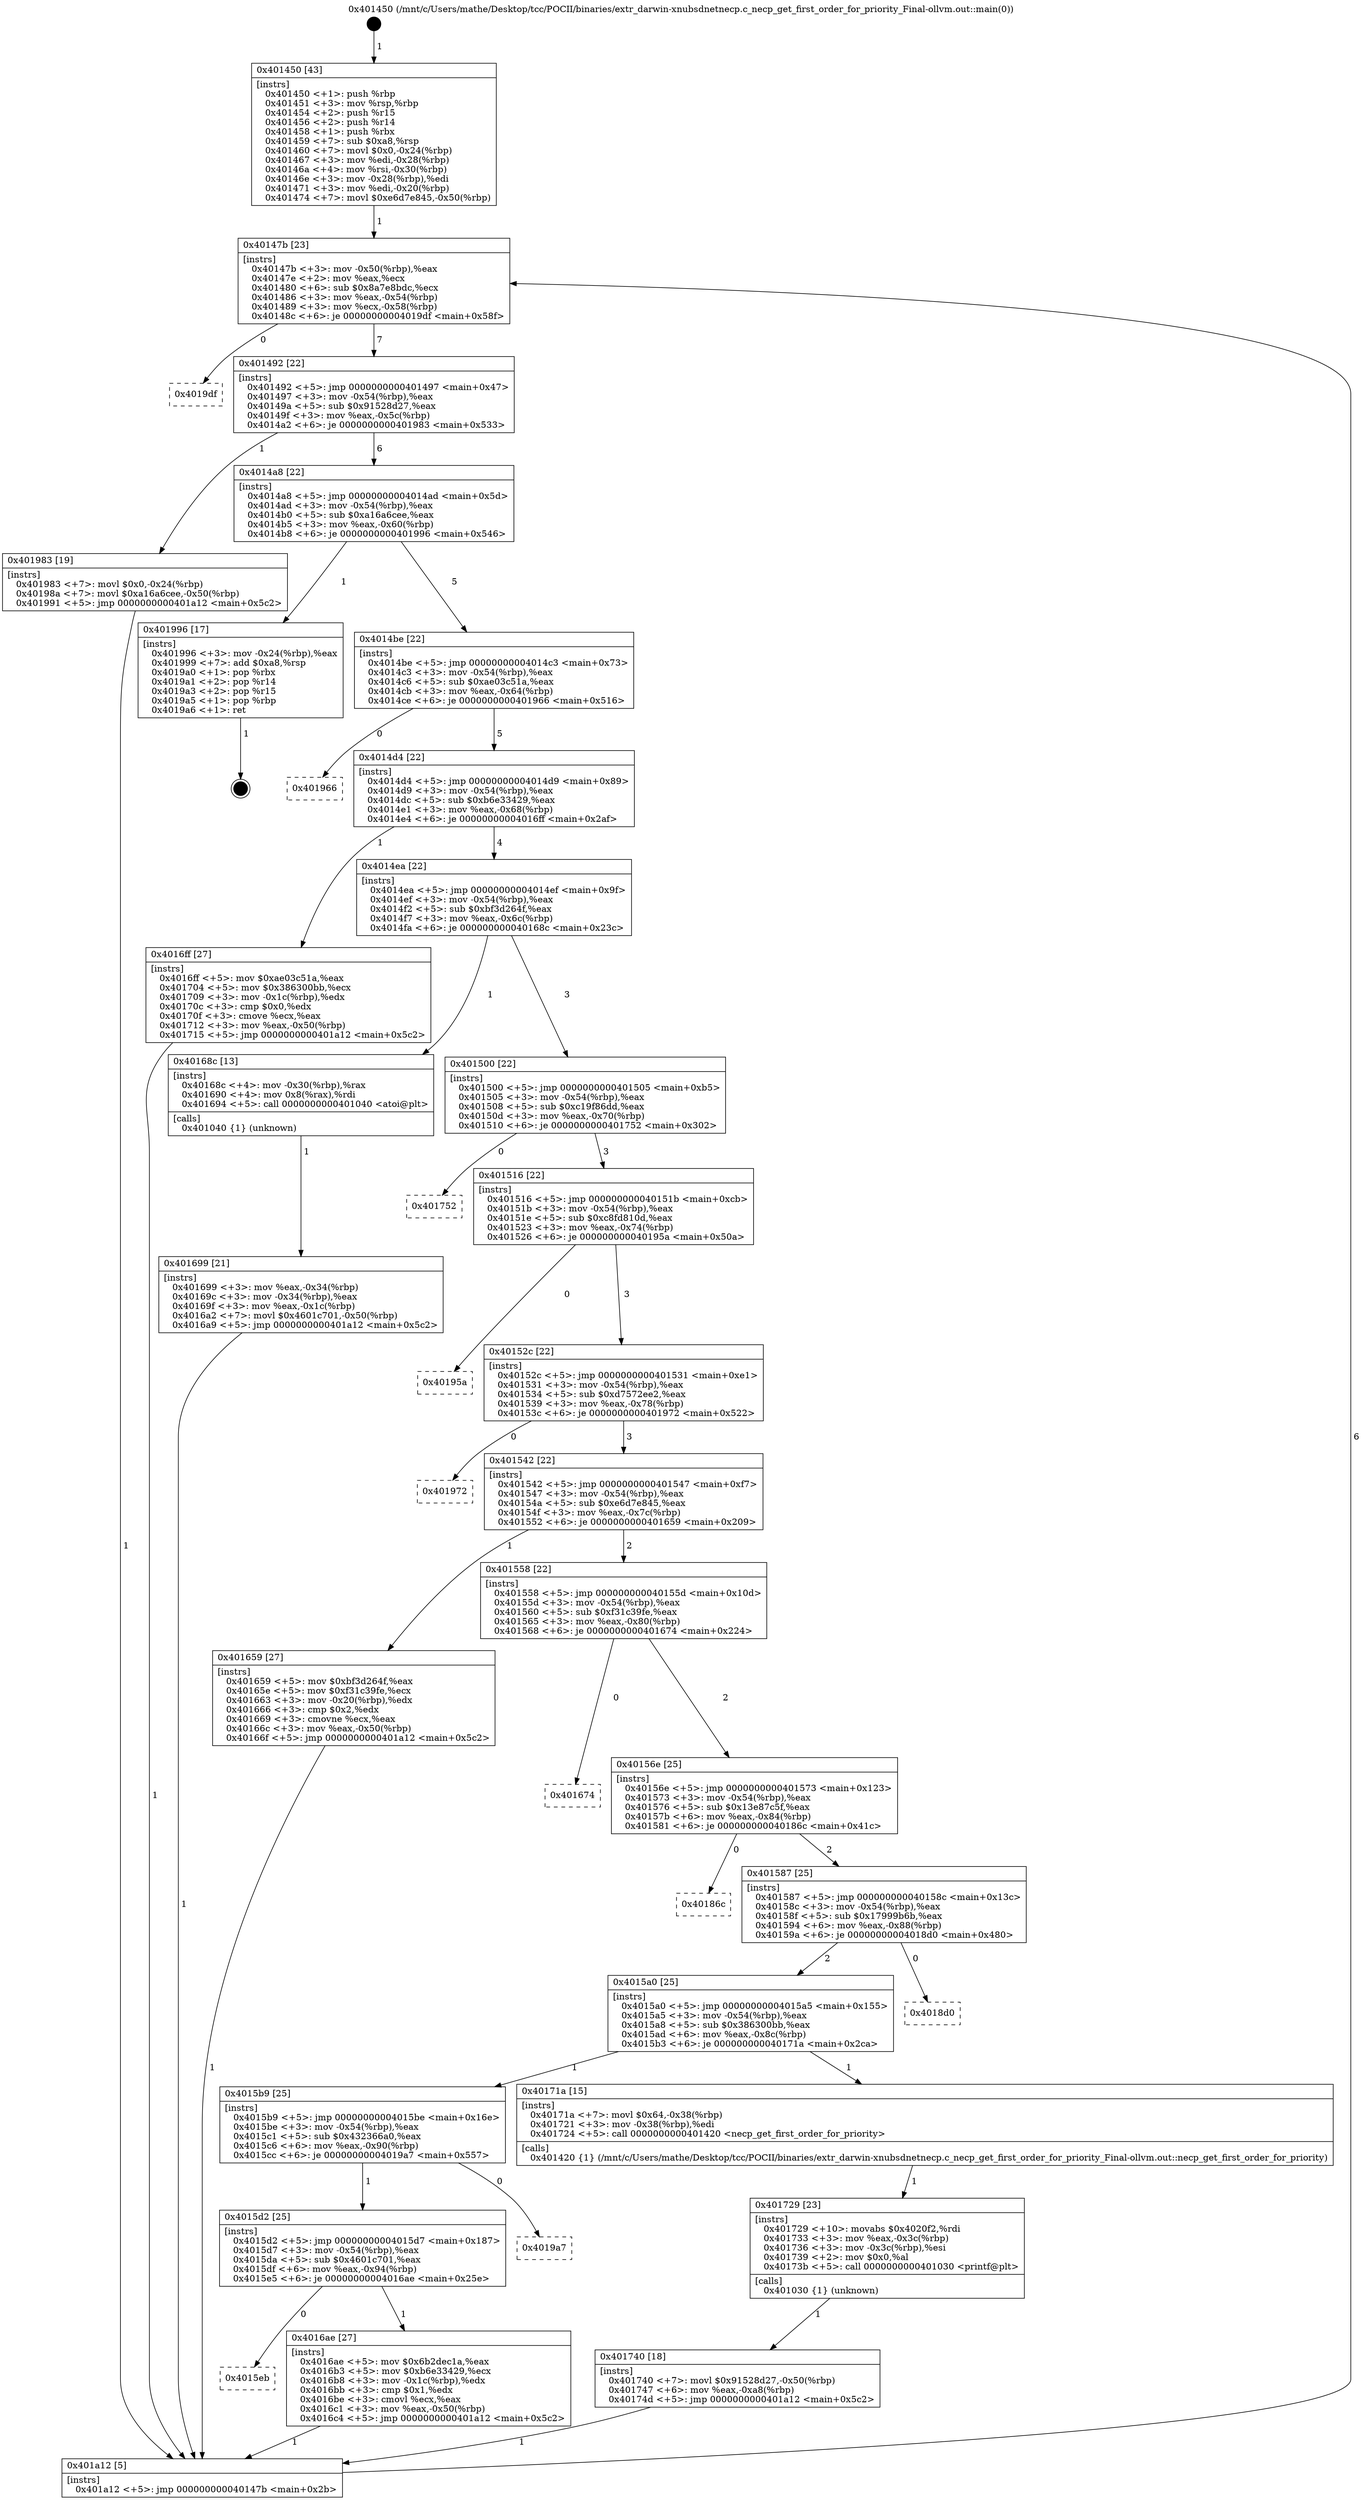 digraph "0x401450" {
  label = "0x401450 (/mnt/c/Users/mathe/Desktop/tcc/POCII/binaries/extr_darwin-xnubsdnetnecp.c_necp_get_first_order_for_priority_Final-ollvm.out::main(0))"
  labelloc = "t"
  node[shape=record]

  Entry [label="",width=0.3,height=0.3,shape=circle,fillcolor=black,style=filled]
  "0x40147b" [label="{
     0x40147b [23]\l
     | [instrs]\l
     &nbsp;&nbsp;0x40147b \<+3\>: mov -0x50(%rbp),%eax\l
     &nbsp;&nbsp;0x40147e \<+2\>: mov %eax,%ecx\l
     &nbsp;&nbsp;0x401480 \<+6\>: sub $0x8a7e8bdc,%ecx\l
     &nbsp;&nbsp;0x401486 \<+3\>: mov %eax,-0x54(%rbp)\l
     &nbsp;&nbsp;0x401489 \<+3\>: mov %ecx,-0x58(%rbp)\l
     &nbsp;&nbsp;0x40148c \<+6\>: je 00000000004019df \<main+0x58f\>\l
  }"]
  "0x4019df" [label="{
     0x4019df\l
  }", style=dashed]
  "0x401492" [label="{
     0x401492 [22]\l
     | [instrs]\l
     &nbsp;&nbsp;0x401492 \<+5\>: jmp 0000000000401497 \<main+0x47\>\l
     &nbsp;&nbsp;0x401497 \<+3\>: mov -0x54(%rbp),%eax\l
     &nbsp;&nbsp;0x40149a \<+5\>: sub $0x91528d27,%eax\l
     &nbsp;&nbsp;0x40149f \<+3\>: mov %eax,-0x5c(%rbp)\l
     &nbsp;&nbsp;0x4014a2 \<+6\>: je 0000000000401983 \<main+0x533\>\l
  }"]
  Exit [label="",width=0.3,height=0.3,shape=circle,fillcolor=black,style=filled,peripheries=2]
  "0x401983" [label="{
     0x401983 [19]\l
     | [instrs]\l
     &nbsp;&nbsp;0x401983 \<+7\>: movl $0x0,-0x24(%rbp)\l
     &nbsp;&nbsp;0x40198a \<+7\>: movl $0xa16a6cee,-0x50(%rbp)\l
     &nbsp;&nbsp;0x401991 \<+5\>: jmp 0000000000401a12 \<main+0x5c2\>\l
  }"]
  "0x4014a8" [label="{
     0x4014a8 [22]\l
     | [instrs]\l
     &nbsp;&nbsp;0x4014a8 \<+5\>: jmp 00000000004014ad \<main+0x5d\>\l
     &nbsp;&nbsp;0x4014ad \<+3\>: mov -0x54(%rbp),%eax\l
     &nbsp;&nbsp;0x4014b0 \<+5\>: sub $0xa16a6cee,%eax\l
     &nbsp;&nbsp;0x4014b5 \<+3\>: mov %eax,-0x60(%rbp)\l
     &nbsp;&nbsp;0x4014b8 \<+6\>: je 0000000000401996 \<main+0x546\>\l
  }"]
  "0x401740" [label="{
     0x401740 [18]\l
     | [instrs]\l
     &nbsp;&nbsp;0x401740 \<+7\>: movl $0x91528d27,-0x50(%rbp)\l
     &nbsp;&nbsp;0x401747 \<+6\>: mov %eax,-0xa8(%rbp)\l
     &nbsp;&nbsp;0x40174d \<+5\>: jmp 0000000000401a12 \<main+0x5c2\>\l
  }"]
  "0x401996" [label="{
     0x401996 [17]\l
     | [instrs]\l
     &nbsp;&nbsp;0x401996 \<+3\>: mov -0x24(%rbp),%eax\l
     &nbsp;&nbsp;0x401999 \<+7\>: add $0xa8,%rsp\l
     &nbsp;&nbsp;0x4019a0 \<+1\>: pop %rbx\l
     &nbsp;&nbsp;0x4019a1 \<+2\>: pop %r14\l
     &nbsp;&nbsp;0x4019a3 \<+2\>: pop %r15\l
     &nbsp;&nbsp;0x4019a5 \<+1\>: pop %rbp\l
     &nbsp;&nbsp;0x4019a6 \<+1\>: ret\l
  }"]
  "0x4014be" [label="{
     0x4014be [22]\l
     | [instrs]\l
     &nbsp;&nbsp;0x4014be \<+5\>: jmp 00000000004014c3 \<main+0x73\>\l
     &nbsp;&nbsp;0x4014c3 \<+3\>: mov -0x54(%rbp),%eax\l
     &nbsp;&nbsp;0x4014c6 \<+5\>: sub $0xae03c51a,%eax\l
     &nbsp;&nbsp;0x4014cb \<+3\>: mov %eax,-0x64(%rbp)\l
     &nbsp;&nbsp;0x4014ce \<+6\>: je 0000000000401966 \<main+0x516\>\l
  }"]
  "0x401729" [label="{
     0x401729 [23]\l
     | [instrs]\l
     &nbsp;&nbsp;0x401729 \<+10\>: movabs $0x4020f2,%rdi\l
     &nbsp;&nbsp;0x401733 \<+3\>: mov %eax,-0x3c(%rbp)\l
     &nbsp;&nbsp;0x401736 \<+3\>: mov -0x3c(%rbp),%esi\l
     &nbsp;&nbsp;0x401739 \<+2\>: mov $0x0,%al\l
     &nbsp;&nbsp;0x40173b \<+5\>: call 0000000000401030 \<printf@plt\>\l
     | [calls]\l
     &nbsp;&nbsp;0x401030 \{1\} (unknown)\l
  }"]
  "0x401966" [label="{
     0x401966\l
  }", style=dashed]
  "0x4014d4" [label="{
     0x4014d4 [22]\l
     | [instrs]\l
     &nbsp;&nbsp;0x4014d4 \<+5\>: jmp 00000000004014d9 \<main+0x89\>\l
     &nbsp;&nbsp;0x4014d9 \<+3\>: mov -0x54(%rbp),%eax\l
     &nbsp;&nbsp;0x4014dc \<+5\>: sub $0xb6e33429,%eax\l
     &nbsp;&nbsp;0x4014e1 \<+3\>: mov %eax,-0x68(%rbp)\l
     &nbsp;&nbsp;0x4014e4 \<+6\>: je 00000000004016ff \<main+0x2af\>\l
  }"]
  "0x4015eb" [label="{
     0x4015eb\l
  }", style=dashed]
  "0x4016ff" [label="{
     0x4016ff [27]\l
     | [instrs]\l
     &nbsp;&nbsp;0x4016ff \<+5\>: mov $0xae03c51a,%eax\l
     &nbsp;&nbsp;0x401704 \<+5\>: mov $0x386300bb,%ecx\l
     &nbsp;&nbsp;0x401709 \<+3\>: mov -0x1c(%rbp),%edx\l
     &nbsp;&nbsp;0x40170c \<+3\>: cmp $0x0,%edx\l
     &nbsp;&nbsp;0x40170f \<+3\>: cmove %ecx,%eax\l
     &nbsp;&nbsp;0x401712 \<+3\>: mov %eax,-0x50(%rbp)\l
     &nbsp;&nbsp;0x401715 \<+5\>: jmp 0000000000401a12 \<main+0x5c2\>\l
  }"]
  "0x4014ea" [label="{
     0x4014ea [22]\l
     | [instrs]\l
     &nbsp;&nbsp;0x4014ea \<+5\>: jmp 00000000004014ef \<main+0x9f\>\l
     &nbsp;&nbsp;0x4014ef \<+3\>: mov -0x54(%rbp),%eax\l
     &nbsp;&nbsp;0x4014f2 \<+5\>: sub $0xbf3d264f,%eax\l
     &nbsp;&nbsp;0x4014f7 \<+3\>: mov %eax,-0x6c(%rbp)\l
     &nbsp;&nbsp;0x4014fa \<+6\>: je 000000000040168c \<main+0x23c\>\l
  }"]
  "0x4016ae" [label="{
     0x4016ae [27]\l
     | [instrs]\l
     &nbsp;&nbsp;0x4016ae \<+5\>: mov $0x6b2dec1a,%eax\l
     &nbsp;&nbsp;0x4016b3 \<+5\>: mov $0xb6e33429,%ecx\l
     &nbsp;&nbsp;0x4016b8 \<+3\>: mov -0x1c(%rbp),%edx\l
     &nbsp;&nbsp;0x4016bb \<+3\>: cmp $0x1,%edx\l
     &nbsp;&nbsp;0x4016be \<+3\>: cmovl %ecx,%eax\l
     &nbsp;&nbsp;0x4016c1 \<+3\>: mov %eax,-0x50(%rbp)\l
     &nbsp;&nbsp;0x4016c4 \<+5\>: jmp 0000000000401a12 \<main+0x5c2\>\l
  }"]
  "0x40168c" [label="{
     0x40168c [13]\l
     | [instrs]\l
     &nbsp;&nbsp;0x40168c \<+4\>: mov -0x30(%rbp),%rax\l
     &nbsp;&nbsp;0x401690 \<+4\>: mov 0x8(%rax),%rdi\l
     &nbsp;&nbsp;0x401694 \<+5\>: call 0000000000401040 \<atoi@plt\>\l
     | [calls]\l
     &nbsp;&nbsp;0x401040 \{1\} (unknown)\l
  }"]
  "0x401500" [label="{
     0x401500 [22]\l
     | [instrs]\l
     &nbsp;&nbsp;0x401500 \<+5\>: jmp 0000000000401505 \<main+0xb5\>\l
     &nbsp;&nbsp;0x401505 \<+3\>: mov -0x54(%rbp),%eax\l
     &nbsp;&nbsp;0x401508 \<+5\>: sub $0xc19f86dd,%eax\l
     &nbsp;&nbsp;0x40150d \<+3\>: mov %eax,-0x70(%rbp)\l
     &nbsp;&nbsp;0x401510 \<+6\>: je 0000000000401752 \<main+0x302\>\l
  }"]
  "0x4015d2" [label="{
     0x4015d2 [25]\l
     | [instrs]\l
     &nbsp;&nbsp;0x4015d2 \<+5\>: jmp 00000000004015d7 \<main+0x187\>\l
     &nbsp;&nbsp;0x4015d7 \<+3\>: mov -0x54(%rbp),%eax\l
     &nbsp;&nbsp;0x4015da \<+5\>: sub $0x4601c701,%eax\l
     &nbsp;&nbsp;0x4015df \<+6\>: mov %eax,-0x94(%rbp)\l
     &nbsp;&nbsp;0x4015e5 \<+6\>: je 00000000004016ae \<main+0x25e\>\l
  }"]
  "0x401752" [label="{
     0x401752\l
  }", style=dashed]
  "0x401516" [label="{
     0x401516 [22]\l
     | [instrs]\l
     &nbsp;&nbsp;0x401516 \<+5\>: jmp 000000000040151b \<main+0xcb\>\l
     &nbsp;&nbsp;0x40151b \<+3\>: mov -0x54(%rbp),%eax\l
     &nbsp;&nbsp;0x40151e \<+5\>: sub $0xc8fd810d,%eax\l
     &nbsp;&nbsp;0x401523 \<+3\>: mov %eax,-0x74(%rbp)\l
     &nbsp;&nbsp;0x401526 \<+6\>: je 000000000040195a \<main+0x50a\>\l
  }"]
  "0x4019a7" [label="{
     0x4019a7\l
  }", style=dashed]
  "0x40195a" [label="{
     0x40195a\l
  }", style=dashed]
  "0x40152c" [label="{
     0x40152c [22]\l
     | [instrs]\l
     &nbsp;&nbsp;0x40152c \<+5\>: jmp 0000000000401531 \<main+0xe1\>\l
     &nbsp;&nbsp;0x401531 \<+3\>: mov -0x54(%rbp),%eax\l
     &nbsp;&nbsp;0x401534 \<+5\>: sub $0xd7572ee2,%eax\l
     &nbsp;&nbsp;0x401539 \<+3\>: mov %eax,-0x78(%rbp)\l
     &nbsp;&nbsp;0x40153c \<+6\>: je 0000000000401972 \<main+0x522\>\l
  }"]
  "0x4015b9" [label="{
     0x4015b9 [25]\l
     | [instrs]\l
     &nbsp;&nbsp;0x4015b9 \<+5\>: jmp 00000000004015be \<main+0x16e\>\l
     &nbsp;&nbsp;0x4015be \<+3\>: mov -0x54(%rbp),%eax\l
     &nbsp;&nbsp;0x4015c1 \<+5\>: sub $0x432366a0,%eax\l
     &nbsp;&nbsp;0x4015c6 \<+6\>: mov %eax,-0x90(%rbp)\l
     &nbsp;&nbsp;0x4015cc \<+6\>: je 00000000004019a7 \<main+0x557\>\l
  }"]
  "0x401972" [label="{
     0x401972\l
  }", style=dashed]
  "0x401542" [label="{
     0x401542 [22]\l
     | [instrs]\l
     &nbsp;&nbsp;0x401542 \<+5\>: jmp 0000000000401547 \<main+0xf7\>\l
     &nbsp;&nbsp;0x401547 \<+3\>: mov -0x54(%rbp),%eax\l
     &nbsp;&nbsp;0x40154a \<+5\>: sub $0xe6d7e845,%eax\l
     &nbsp;&nbsp;0x40154f \<+3\>: mov %eax,-0x7c(%rbp)\l
     &nbsp;&nbsp;0x401552 \<+6\>: je 0000000000401659 \<main+0x209\>\l
  }"]
  "0x40171a" [label="{
     0x40171a [15]\l
     | [instrs]\l
     &nbsp;&nbsp;0x40171a \<+7\>: movl $0x64,-0x38(%rbp)\l
     &nbsp;&nbsp;0x401721 \<+3\>: mov -0x38(%rbp),%edi\l
     &nbsp;&nbsp;0x401724 \<+5\>: call 0000000000401420 \<necp_get_first_order_for_priority\>\l
     | [calls]\l
     &nbsp;&nbsp;0x401420 \{1\} (/mnt/c/Users/mathe/Desktop/tcc/POCII/binaries/extr_darwin-xnubsdnetnecp.c_necp_get_first_order_for_priority_Final-ollvm.out::necp_get_first_order_for_priority)\l
  }"]
  "0x401659" [label="{
     0x401659 [27]\l
     | [instrs]\l
     &nbsp;&nbsp;0x401659 \<+5\>: mov $0xbf3d264f,%eax\l
     &nbsp;&nbsp;0x40165e \<+5\>: mov $0xf31c39fe,%ecx\l
     &nbsp;&nbsp;0x401663 \<+3\>: mov -0x20(%rbp),%edx\l
     &nbsp;&nbsp;0x401666 \<+3\>: cmp $0x2,%edx\l
     &nbsp;&nbsp;0x401669 \<+3\>: cmovne %ecx,%eax\l
     &nbsp;&nbsp;0x40166c \<+3\>: mov %eax,-0x50(%rbp)\l
     &nbsp;&nbsp;0x40166f \<+5\>: jmp 0000000000401a12 \<main+0x5c2\>\l
  }"]
  "0x401558" [label="{
     0x401558 [22]\l
     | [instrs]\l
     &nbsp;&nbsp;0x401558 \<+5\>: jmp 000000000040155d \<main+0x10d\>\l
     &nbsp;&nbsp;0x40155d \<+3\>: mov -0x54(%rbp),%eax\l
     &nbsp;&nbsp;0x401560 \<+5\>: sub $0xf31c39fe,%eax\l
     &nbsp;&nbsp;0x401565 \<+3\>: mov %eax,-0x80(%rbp)\l
     &nbsp;&nbsp;0x401568 \<+6\>: je 0000000000401674 \<main+0x224\>\l
  }"]
  "0x401a12" [label="{
     0x401a12 [5]\l
     | [instrs]\l
     &nbsp;&nbsp;0x401a12 \<+5\>: jmp 000000000040147b \<main+0x2b\>\l
  }"]
  "0x401450" [label="{
     0x401450 [43]\l
     | [instrs]\l
     &nbsp;&nbsp;0x401450 \<+1\>: push %rbp\l
     &nbsp;&nbsp;0x401451 \<+3\>: mov %rsp,%rbp\l
     &nbsp;&nbsp;0x401454 \<+2\>: push %r15\l
     &nbsp;&nbsp;0x401456 \<+2\>: push %r14\l
     &nbsp;&nbsp;0x401458 \<+1\>: push %rbx\l
     &nbsp;&nbsp;0x401459 \<+7\>: sub $0xa8,%rsp\l
     &nbsp;&nbsp;0x401460 \<+7\>: movl $0x0,-0x24(%rbp)\l
     &nbsp;&nbsp;0x401467 \<+3\>: mov %edi,-0x28(%rbp)\l
     &nbsp;&nbsp;0x40146a \<+4\>: mov %rsi,-0x30(%rbp)\l
     &nbsp;&nbsp;0x40146e \<+3\>: mov -0x28(%rbp),%edi\l
     &nbsp;&nbsp;0x401471 \<+3\>: mov %edi,-0x20(%rbp)\l
     &nbsp;&nbsp;0x401474 \<+7\>: movl $0xe6d7e845,-0x50(%rbp)\l
  }"]
  "0x401699" [label="{
     0x401699 [21]\l
     | [instrs]\l
     &nbsp;&nbsp;0x401699 \<+3\>: mov %eax,-0x34(%rbp)\l
     &nbsp;&nbsp;0x40169c \<+3\>: mov -0x34(%rbp),%eax\l
     &nbsp;&nbsp;0x40169f \<+3\>: mov %eax,-0x1c(%rbp)\l
     &nbsp;&nbsp;0x4016a2 \<+7\>: movl $0x4601c701,-0x50(%rbp)\l
     &nbsp;&nbsp;0x4016a9 \<+5\>: jmp 0000000000401a12 \<main+0x5c2\>\l
  }"]
  "0x4015a0" [label="{
     0x4015a0 [25]\l
     | [instrs]\l
     &nbsp;&nbsp;0x4015a0 \<+5\>: jmp 00000000004015a5 \<main+0x155\>\l
     &nbsp;&nbsp;0x4015a5 \<+3\>: mov -0x54(%rbp),%eax\l
     &nbsp;&nbsp;0x4015a8 \<+5\>: sub $0x386300bb,%eax\l
     &nbsp;&nbsp;0x4015ad \<+6\>: mov %eax,-0x8c(%rbp)\l
     &nbsp;&nbsp;0x4015b3 \<+6\>: je 000000000040171a \<main+0x2ca\>\l
  }"]
  "0x401674" [label="{
     0x401674\l
  }", style=dashed]
  "0x40156e" [label="{
     0x40156e [25]\l
     | [instrs]\l
     &nbsp;&nbsp;0x40156e \<+5\>: jmp 0000000000401573 \<main+0x123\>\l
     &nbsp;&nbsp;0x401573 \<+3\>: mov -0x54(%rbp),%eax\l
     &nbsp;&nbsp;0x401576 \<+5\>: sub $0x13e87c5f,%eax\l
     &nbsp;&nbsp;0x40157b \<+6\>: mov %eax,-0x84(%rbp)\l
     &nbsp;&nbsp;0x401581 \<+6\>: je 000000000040186c \<main+0x41c\>\l
  }"]
  "0x4018d0" [label="{
     0x4018d0\l
  }", style=dashed]
  "0x40186c" [label="{
     0x40186c\l
  }", style=dashed]
  "0x401587" [label="{
     0x401587 [25]\l
     | [instrs]\l
     &nbsp;&nbsp;0x401587 \<+5\>: jmp 000000000040158c \<main+0x13c\>\l
     &nbsp;&nbsp;0x40158c \<+3\>: mov -0x54(%rbp),%eax\l
     &nbsp;&nbsp;0x40158f \<+5\>: sub $0x17999b6b,%eax\l
     &nbsp;&nbsp;0x401594 \<+6\>: mov %eax,-0x88(%rbp)\l
     &nbsp;&nbsp;0x40159a \<+6\>: je 00000000004018d0 \<main+0x480\>\l
  }"]
  Entry -> "0x401450" [label=" 1"]
  "0x40147b" -> "0x4019df" [label=" 0"]
  "0x40147b" -> "0x401492" [label=" 7"]
  "0x401996" -> Exit [label=" 1"]
  "0x401492" -> "0x401983" [label=" 1"]
  "0x401492" -> "0x4014a8" [label=" 6"]
  "0x401983" -> "0x401a12" [label=" 1"]
  "0x4014a8" -> "0x401996" [label=" 1"]
  "0x4014a8" -> "0x4014be" [label=" 5"]
  "0x401740" -> "0x401a12" [label=" 1"]
  "0x4014be" -> "0x401966" [label=" 0"]
  "0x4014be" -> "0x4014d4" [label=" 5"]
  "0x401729" -> "0x401740" [label=" 1"]
  "0x4014d4" -> "0x4016ff" [label=" 1"]
  "0x4014d4" -> "0x4014ea" [label=" 4"]
  "0x40171a" -> "0x401729" [label=" 1"]
  "0x4014ea" -> "0x40168c" [label=" 1"]
  "0x4014ea" -> "0x401500" [label=" 3"]
  "0x4016ff" -> "0x401a12" [label=" 1"]
  "0x401500" -> "0x401752" [label=" 0"]
  "0x401500" -> "0x401516" [label=" 3"]
  "0x4015d2" -> "0x4015eb" [label=" 0"]
  "0x401516" -> "0x40195a" [label=" 0"]
  "0x401516" -> "0x40152c" [label=" 3"]
  "0x4015d2" -> "0x4016ae" [label=" 1"]
  "0x40152c" -> "0x401972" [label=" 0"]
  "0x40152c" -> "0x401542" [label=" 3"]
  "0x4015b9" -> "0x4015d2" [label=" 1"]
  "0x401542" -> "0x401659" [label=" 1"]
  "0x401542" -> "0x401558" [label=" 2"]
  "0x401659" -> "0x401a12" [label=" 1"]
  "0x401450" -> "0x40147b" [label=" 1"]
  "0x401a12" -> "0x40147b" [label=" 6"]
  "0x40168c" -> "0x401699" [label=" 1"]
  "0x401699" -> "0x401a12" [label=" 1"]
  "0x4015b9" -> "0x4019a7" [label=" 0"]
  "0x401558" -> "0x401674" [label=" 0"]
  "0x401558" -> "0x40156e" [label=" 2"]
  "0x4015a0" -> "0x4015b9" [label=" 1"]
  "0x40156e" -> "0x40186c" [label=" 0"]
  "0x40156e" -> "0x401587" [label=" 2"]
  "0x4015a0" -> "0x40171a" [label=" 1"]
  "0x401587" -> "0x4018d0" [label=" 0"]
  "0x401587" -> "0x4015a0" [label=" 2"]
  "0x4016ae" -> "0x401a12" [label=" 1"]
}
